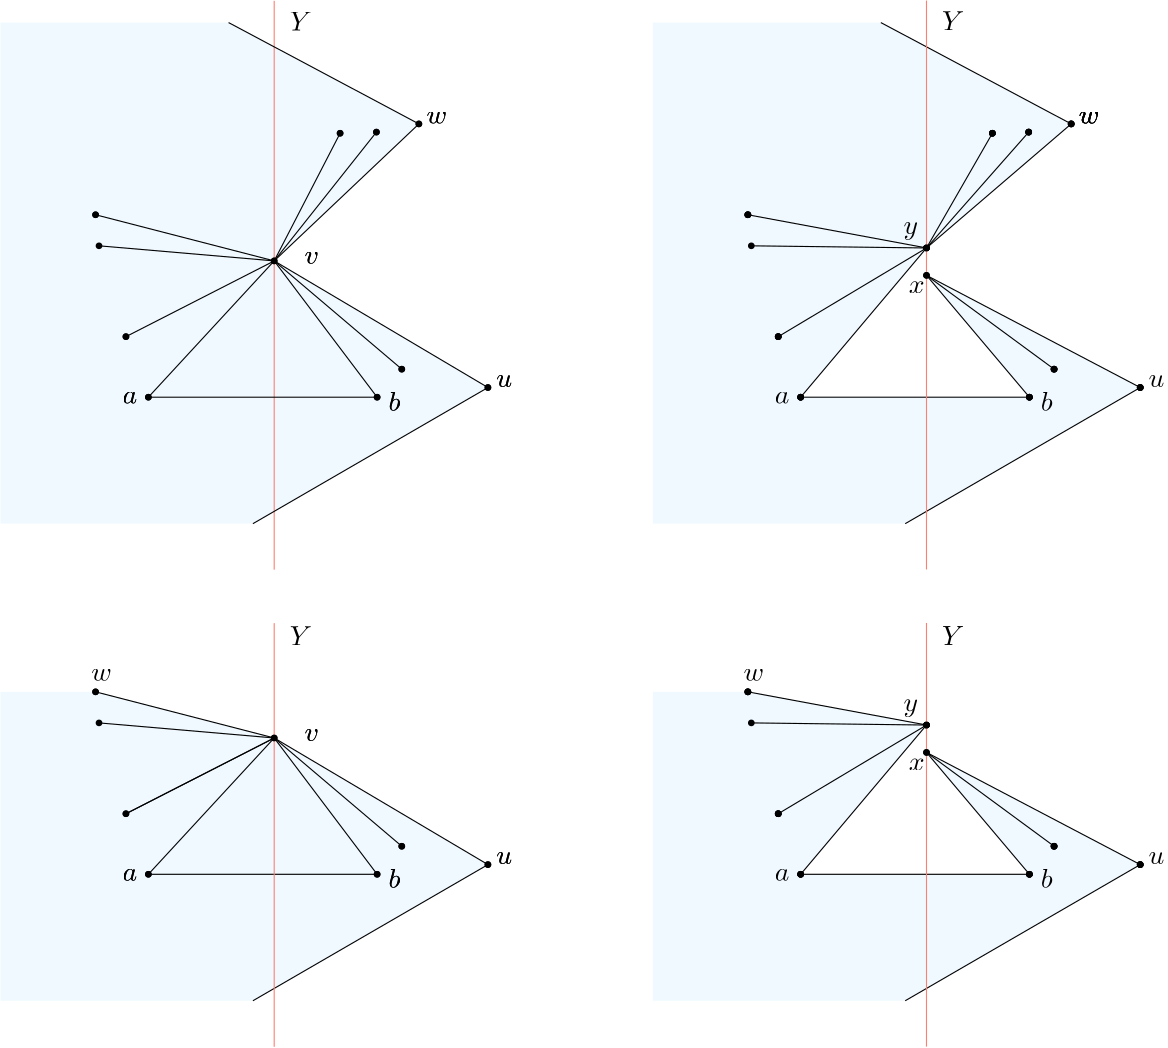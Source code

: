 <?xml version="1.0"?>
<!DOCTYPE ipe SYSTEM "ipe.dtd">
<ipe version="70206" creator="ipetoipe 7.2.7">
<info created="D:20180516062739" modified="D:20180913145234"/>
<ipestyle name="basic">
<symbol name="arrow/arc(spx)">
<path stroke="sym-stroke" fill="sym-stroke" pen="sym-pen">
0 0 m
-1 0.333 l
-1 -0.333 l
h
</path>
</symbol>
<symbol name="arrow/farc(spx)">
<path stroke="sym-stroke" fill="white" pen="sym-pen">
0 0 m
-1 0.333 l
-1 -0.333 l
h
</path>
</symbol>
<symbol name="arrow/ptarc(spx)">
<path stroke="sym-stroke" fill="sym-stroke" pen="sym-pen">
0 0 m
-1 0.333 l
-0.8 0 l
-1 -0.333 l
h
</path>
</symbol>
<symbol name="arrow/fptarc(spx)">
<path stroke="sym-stroke" fill="white" pen="sym-pen">
0 0 m
-1 0.333 l
-0.8 0 l
-1 -0.333 l
h
</path>
</symbol>
<symbol name="mark/circle(sx)" transformations="translations">
<path fill="sym-stroke">
0.6 0 0 0.6 0 0 e
0.4 0 0 0.4 0 0 e
</path>
</symbol>
<symbol name="mark/disk(sx)" transformations="translations">
<path fill="sym-stroke">
0.6 0 0 0.6 0 0 e
</path>
</symbol>
<symbol name="mark/fdisk(sfx)" transformations="translations">
<group>
<path fill="sym-fill">
0.5 0 0 0.5 0 0 e
</path>
<path fill="sym-stroke" fillrule="eofill">
0.6 0 0 0.6 0 0 e
0.4 0 0 0.4 0 0 e
</path>
</group>
</symbol>
<symbol name="mark/box(sx)" transformations="translations">
<path fill="sym-stroke" fillrule="eofill">
-0.6 -0.6 m
0.6 -0.6 l
0.6 0.6 l
-0.6 0.6 l
h
-0.4 -0.4 m
0.4 -0.4 l
0.4 0.4 l
-0.4 0.4 l
h
</path>
</symbol>
<symbol name="mark/square(sx)" transformations="translations">
<path fill="sym-stroke">
-0.6 -0.6 m
0.6 -0.6 l
0.6 0.6 l
-0.6 0.6 l
h
</path>
</symbol>
<symbol name="mark/fsquare(sfx)" transformations="translations">
<group>
<path fill="sym-fill">
-0.5 -0.5 m
0.5 -0.5 l
0.5 0.5 l
-0.5 0.5 l
h
</path>
<path fill="sym-stroke" fillrule="eofill">
-0.6 -0.6 m
0.6 -0.6 l
0.6 0.6 l
-0.6 0.6 l
h
-0.4 -0.4 m
0.4 -0.4 l
0.4 0.4 l
-0.4 0.4 l
h
</path>
</group>
</symbol>
<symbol name="mark/cross(sx)" transformations="translations">
<group>
<path fill="sym-stroke">
-0.43 -0.57 m
0.57 0.43 l
0.43 0.57 l
-0.57 -0.43 l
h
</path>
<path fill="sym-stroke">
-0.43 0.57 m
0.57 -0.43 l
0.43 -0.57 l
-0.57 0.43 l
h
</path>
</group>
</symbol>
<symbol name="arrow/fnormal(spx)">
<path stroke="sym-stroke" fill="white" pen="sym-pen">
0 0 m
-1 0.333 l
-1 -0.333 l
h
</path>
</symbol>
<symbol name="arrow/pointed(spx)">
<path stroke="sym-stroke" fill="sym-stroke" pen="sym-pen">
0 0 m
-1 0.333 l
-0.8 0 l
-1 -0.333 l
h
</path>
</symbol>
<symbol name="arrow/fpointed(spx)">
<path stroke="sym-stroke" fill="white" pen="sym-pen">
0 0 m
-1 0.333 l
-0.8 0 l
-1 -0.333 l
h
</path>
</symbol>
<symbol name="arrow/linear(spx)">
<path stroke="sym-stroke" pen="sym-pen">
-1 0.333 m
0 0 l
-1 -0.333 l
</path>
</symbol>
<symbol name="arrow/fdouble(spx)">
<path stroke="sym-stroke" fill="white" pen="sym-pen">
0 0 m
-1 0.333 l
-1 -0.333 l
h
-1 0 m
-2 0.333 l
-2 -0.333 l
h
</path>
</symbol>
<symbol name="arrow/double(spx)">
<path stroke="sym-stroke" fill="sym-stroke" pen="sym-pen">
0 0 m
-1 0.333 l
-1 -0.333 l
h
-1 0 m
-2 0.333 l
-2 -0.333 l
h
</path>
</symbol>
<pen name="heavier" value="0.8"/>
<pen name="fat" value="1.2"/>
<pen name="ultrafat" value="2"/>
<symbolsize name="large" value="5"/>
<symbolsize name="small" value="2"/>
<symbolsize name="tiny" value="1.1"/>
<arrowsize name="large" value="10"/>
<arrowsize name="small" value="5"/>
<arrowsize name="tiny" value="3"/>
<color name="red" value="1 0 0"/>
<color name="green" value="0 1 0"/>
<color name="blue" value="0 0 1"/>
<color name="yellow" value="1 1 0"/>
<color name="orange" value="1 0.647 0"/>
<color name="gold" value="1 0.843 0"/>
<color name="purple" value="0.627 0.125 0.941"/>
<color name="gray" value="0.745"/>
<color name="brown" value="0.647 0.165 0.165"/>
<color name="navy" value="0 0 0.502"/>
<color name="pink" value="1 0.753 0.796"/>
<color name="seagreen" value="0.18 0.545 0.341"/>
<color name="turquoise" value="0.251 0.878 0.816"/>
<color name="violet" value="0.933 0.51 0.933"/>
<color name="darkblue" value="0 0 0.545"/>
<color name="darkcyan" value="0 0.545 0.545"/>
<color name="darkgray" value="0.663"/>
<color name="darkgreen" value="0 0.392 0"/>
<color name="darkmagenta" value="0.545 0 0.545"/>
<color name="darkorange" value="1 0.549 0"/>
<color name="darkred" value="0.545 0 0"/>
<color name="lightblue" value="0.678 0.847 0.902"/>
<color name="lightcyan" value="0.878 1 1"/>
<color name="lightgray" value="0.827"/>
<color name="lightgreen" value="0.565 0.933 0.565"/>
<color name="lightyellow" value="1 1 0.878"/>
<dashstyle name="dashed" value="[4] 0"/>
<dashstyle name="dotted" value="[1 3] 0"/>
<dashstyle name="dash dotted" value="[4 2 1 2] 0"/>
<dashstyle name="dash dot dotted" value="[4 2 1 2 1 2] 0"/>
<textsize name="large" value="\large"/>
<textsize name="small" value="\small"/>
<textsize name="tiny" value="\tiny"/>
<textsize name="Large" value="\Large"/>
<textsize name="LARGE" value="\LARGE"/>
<textsize name="huge" value="\huge"/>
<textsize name="Huge" value="\Huge"/>
<textsize name="footnote" value="\footnotesize"/>
<textstyle name="center" begin="\begin{center}" end="\end{center}"/>
<textstyle name="itemize" begin="\begin{itemize}" end="\end{itemize}"/>
<textstyle name="item" begin="\begin{itemize}\item{}" end="\end{itemize}"/>
<gridsize name="4 pts" value="4"/>
<gridsize name="8 pts (~3 mm)" value="8"/>
<gridsize name="16 pts (~6 mm)" value="16"/>
<gridsize name="32 pts (~12 mm)" value="32"/>
<gridsize name="10 pts (~3.5 mm)" value="10"/>
<gridsize name="20 pts (~7 mm)" value="20"/>
<gridsize name="14 pts (~5 mm)" value="14"/>
<gridsize name="28 pts (~10 mm)" value="28"/>
<gridsize name="56 pts (~20 mm)" value="56"/>
<anglesize name="90 deg" value="90"/>
<anglesize name="60 deg" value="60"/>
<anglesize name="45 deg" value="45"/>
<anglesize name="30 deg" value="30"/>
<anglesize name="22.5 deg" value="22.5"/>
<opacity name="10%" value="0.1"/>
<opacity name="30%" value="0.3"/>
<opacity name="50%" value="0.5"/>
<opacity name="75%" value="0.75"/>
<tiling name="falling" angle="-60" step="4" width="1"/>
<tiling name="rising" angle="30" step="4" width="1"/>
</ipestyle>
<ipestyle name="brew">
<color name="aliceblue" value="0.941 0.973 1"/>
<color name="brew1" value="0.552 0.827 0.78"/>
<color name="brew2" value="1 1 0.701"/>
<color name="brew3" value="0.745 0.729 0.854"/>
<color name="brew4" value="0.984 0.501 0.447"/>
<color name="brew5" value="0.501 0.694 0.827"/>
<color name="brew6" value="0.992 0.705 0.384"/>
<color name="brew7" value="0.701 0.87 0.411"/>
<color name="brew8" value="0.988 0.803 0.898"/>
</ipestyle>
<page>
<layer name="alpha"/>
<view layers="alpha" active="alpha"/>
<path layer="alpha" matrix="1 0 0 1 0 30.0177" fill="aliceblue">
411.731 61.6854 m
496.336 110.697 l
419.396 151.083 l
456.446 107.213 l
374.095 107.213 l
419.396 160.939 l
355.091 172.889 l
320.885 172.889 l
320.885 61.6854 l
h
</path>
<path fill="aliceblue">
176.905 263.452 m
261.51 312.464 l
184.57 358.048 l
236.657 407.364 l
168.142 443.844 l
86.0594 443.844 l
86.0594 263.452 l
h
</path>
<path fill="aliceblue">
411.731 263.452 m
496.336 312.464 l
419.396 352.85 l
456.446 308.98 l
374.095 308.98 l
419.396 362.706 l
471.483 407.364 l
402.967 443.844 l
320.885 443.844 l
320.885 263.452 l
h
</path>
<path matrix="0.8 0 0 0.8 288.746 -97.7516" stroke="black">
259.488 512.769 m
153.731 451.505 l
</path>
<path matrix="0.8 0 0 0.8 288.746 -97.7516" stroke="black">
228.421 631.394 m
142.777 676.995 l
</path>
<use matrix="0.8 0 0 0.8 293.564 -88.4026" name="mark/disk(sx)" pos="222.397 619.707" size="small" stroke="black"/>
<use matrix="0.8 0 0 0.8 300.936 -95.2855" name="mark/disk(sx)" pos="194.073 624.63" size="small" stroke="black"/>
<use matrix="0.8 0 0 0.8 290.947 -85.6923" name="mark/disk(sx)" pos="206.874 493.341" size="small" stroke="black"/>
<use matrix="0.8 0 0 0.8 319.277 -106.236" name="mark/disk(sx)" pos="221.324 523.373" size="small" stroke="black"/>
<use matrix="0.8 0 0 0.8 310.269 -143.141" name="mark/disk(sx)" pos="79.7818 565.152" size="small" stroke="black"/>
<path matrix="1 0 0 1 234.826 0" stroke="black">
139.269 308.98 m
221.62 308.98 l
</path>
<use matrix="0.8 0 0 0.8 324.77 -89.4813" name="mark/disk(sx)" pos="118.282 565.234" size="small" stroke="black"/>
<text matrix="0.8 0 0 0.8 287.946 -100.152" transformations="translations" pos="264.224 516.018" stroke="black" type="label" valign="baseline" style="math">u</text>
<text matrix="0.8 0 0 0.8 287.146 -97.7516" transformations="translations" pos="233.882 631.58" stroke="black" type="label" valign="baseline" style="math">w</text>
<text matrix="0.8 0 0 0.8 209.806 -203.719" transformations="translations" pos="193.759 643.352" stroke="black" type="label" valign="top" style="math">a</text>
<text matrix="0.8 0 0 0.8 411.116 -147.985" transformations="translations" pos="67.0879 565.095" stroke="black" type="label" halign="right" valign="baseline" style="math">b</text>
<path stroke="black">
419.396 352.85 m
456.446 308.98 l
</path>
<use matrix="1 0 0 1 228.516 -12.2234" name="mark/disk(sx)" pos="214.603 416.228" size="small" stroke="black"/>
<use matrix="1 0 0 1 234.826 0" name="mark/disk(sx)" pos="230.501 319.073" size="small" stroke="black"/>
<use matrix="1 0 0 1 233.584 11.1789" name="mark/disk(sx)" pos="121.507 363.477" size="small" stroke="black"/>
<use matrix="1 0 0 1 234.826 0" name="mark/disk(sx)" pos="131.195 330.779" size="small" stroke="black"/>
<path stroke="black">
419.396 362.706 m
471.483 407.364 l
</path>
<path stroke="black">
419.396 352.85 m
496.336 312.464 l
</path>
<path stroke="black">
443.119 404.004 m
419.396 362.706 l
</path>
<use matrix="0.8 0 0 0.8 293.564 -88.4026" name="mark/disk(sx)" pos="222.397 619.707" size="small" stroke="black"/>
<use matrix="0.8 0 0 0.8 300.936 -95.2855" name="mark/disk(sx)" pos="194.073 624.63" size="small" stroke="black"/>
<path stroke="black">
456.195 404.419 m
419.396 362.706 l
</path>
<path stroke="black">
465.327 319.073 m
419.396 352.85 l
</path>
<use matrix="0.8 0 0 0.8 290.947 -85.6923" name="mark/disk(sx)" pos="206.874 493.341" size="small" stroke="black"/>
<use matrix="0.8 0 0 0.8 319.277 -106.236" name="mark/disk(sx)" pos="221.324 523.373" size="small" stroke="black"/>
<use matrix="0.8 0 0 0.8 310.269 -143.141" name="mark/disk(sx)" pos="79.7818 565.152" size="small" stroke="black"/>
<use matrix="0.8 0 0 0.8 324.77 -89.4813" name="mark/disk(sx)" pos="118.282 565.234" size="small" stroke="black"/>
<text matrix="0.8 0 0 0.8 287.146 -97.7516" transformations="translations" pos="233.882 631.58" stroke="black" type="label" valign="baseline" style="math">w</text>
<path stroke="black">
419.396 362.706 m
374.095 308.98 l
</path>
<use matrix="1 0 0 1 228.516 -12.2234" name="mark/disk(sx)" pos="214.603 416.228" size="small" stroke="black"/>
<use matrix="1 0 0 1 234.826 0" name="mark/disk(sx)" pos="230.501 319.073" size="small" stroke="black"/>
<path stroke="black">
419.396 362.706 m
366.021 330.779 l
</path>
<path stroke="black">
419.396 362.706 m
356.333 363.477 l
</path>
<use matrix="1 0 0 1 233.584 11.1789" name="mark/disk(sx)" pos="121.507 363.477" size="small" stroke="black"/>
<use matrix="1 0 0 1 234.826 0" name="mark/disk(sx)" pos="131.195 330.779" size="small" stroke="black"/>
<text matrix="1 0 0 1 60.2092 -211.142" transformations="translations" pos="358.483 561.802" stroke="black" type="label" halign="right" valign="top" style="math">x</text>
<path matrix="0.8 0 0 0.8 30.9101 -97.7516" stroke="brew4">
192.075 430.797 m
192.075 686.792 l
</path>
<text matrix="0.8 0 0 0.8 25.3101 -97.7516" transformations="translations" pos="206.029 673.375" stroke="black" type="label" valign="baseline" style="math">Y</text>
<path stroke="black">
184.57 358.048 m
236.657 407.364 l
</path>
<path stroke="black">
184.57 358.048 m
261.51 312.464 l
</path>
<path matrix="0.8 0 0 0.8 53.9199 -97.7516" stroke="black">
259.488 512.769 m
153.731 451.505 l
</path>
<path matrix="0.8 0 0 0.8 53.9199 -97.7516" stroke="black">
228.421 631.394 m
142.777 676.995 l
</path>
<path stroke="black">
208.293 404.004 m
184.57 358.048 l
</path>
<use matrix="0.8 0 0 0.8 58.7384 -88.4026" name="mark/disk(sx)" pos="222.397 619.707" size="small" stroke="black"/>
<use matrix="0.8 0 0 0.8 66.1104 -95.2855" name="mark/disk(sx)" pos="194.073 624.63" size="small" stroke="black"/>
<path stroke="black">
221.369 404.419 m
184.57 358.048 l
</path>
<path stroke="black">
230.501 319.073 m
184.57 358.048 l
</path>
<use matrix="0.8 0 0 0.8 56.1207 -85.6923" name="mark/disk(sx)" pos="206.874 493.341" size="small" stroke="black"/>
<use matrix="0.8 0 0 0.8 84.4513 -106.236" name="mark/disk(sx)" pos="221.324 523.373" size="small" stroke="black"/>
<use matrix="0.8 0 0 0.8 75.4434 -143.141" name="mark/disk(sx)" pos="79.7818 565.152" size="small" stroke="black"/>
<path stroke="black">
139.269 308.98 m
221.62 308.98 l
</path>
<use matrix="0.8 0 0 0.8 89.9445 -94.1391" name="mark/disk(sx)" pos="118.282 565.234" size="small" stroke="black"/>
<text matrix="0.8 0 0 0.8 108.006 -99.7332" transformations="translations" pos="115.874 570.916" stroke="black" type="label" halign="right" valign="baseline" style="math">v</text>
<text matrix="0.8 0 0 0.8 53.1199 -100.152" transformations="translations" pos="264.224 516.018" stroke="black" type="label" valign="baseline" style="math">u</text>
<text matrix="0.8 0 0 0.8 52.3199 -97.7516" transformations="translations" pos="233.882 631.58" stroke="black" type="label" valign="baseline" style="math">w</text>
<text matrix="0.8 0 0 0.8 -25.0203 -203.719" transformations="translations" pos="193.759 643.352" stroke="black" type="label" valign="top" style="math">a</text>
<text matrix="0.8 0 0 0.8 176.29 -147.985" transformations="translations" pos="67.0879 565.095" stroke="black" type="label" halign="right" valign="baseline" style="math">b</text>
<path matrix="0.8 0 0 0.8 265.736 -97.6606" stroke="brew4">
192.075 430.797 m
192.075 686.792 l
</path>
<text matrix="0.8 0 0 0.8 260.136 -97.6606" transformations="translations" pos="206.029 673.375" stroke="black" type="label" valign="baseline" style="math">Y</text>
<path stroke="black">
184.57 358.048 m
221.62 308.98 l
</path>
<path stroke="black">
184.57 358.048 m
139.269 308.98 l
</path>
<use matrix="1 0 0 1 -6.30985 -12.2234" name="mark/disk(sx)" pos="214.603 416.228" size="small" stroke="black"/>
<use name="mark/disk(sx)" pos="230.501 319.073" size="small" stroke="black"/>
<path stroke="black">
184.57 358.048 m
131.195 330.779 l
</path>
<path stroke="black">
184.57 358.048 m
121.507 363.477 l
</path>
<use matrix="1 0 0 1 -1.2421 11.1789" name="mark/disk(sx)" pos="121.507 363.477" size="small" stroke="black"/>
<use name="mark/disk(sx)" pos="131.195 330.779" size="small" stroke="black"/>
<use name="mark/disk(sx)" pos="419.396 352.85" size="small" stroke="black"/>
<use matrix="0.8 0 0 0.8 293.564 -88.4026" name="mark/disk(sx)" pos="222.397 619.707" size="small" stroke="black"/>
<use matrix="0.8 0 0 0.8 300.936 -95.2855" name="mark/disk(sx)" pos="194.073 624.63" size="small" stroke="black"/>
<use matrix="0.8 0 0 0.8 290.947 -85.6923" name="mark/disk(sx)" pos="206.874 493.341" size="small" stroke="black"/>
<use matrix="0.8 0 0 0.8 319.277 -106.236" name="mark/disk(sx)" pos="221.324 523.373" size="small" stroke="black"/>
<use matrix="0.8 0 0 0.8 310.269 -143.141" name="mark/disk(sx)" pos="79.7818 565.152" size="small" stroke="black"/>
<use matrix="0.8 0 0 0.8 324.77 -89.4813" name="mark/disk(sx)" pos="118.282 565.234" size="small" stroke="black"/>
<text matrix="0.8 0 0 0.8 287.146 -97.7516" transformations="translations" pos="233.882 631.58" stroke="black" type="label" valign="baseline" style="math">w</text>
<use matrix="1 0 0 1 228.516 -12.2234" name="mark/disk(sx)" pos="214.603 416.228" size="small" stroke="black"/>
<use matrix="1 0 0 1 234.826 0" name="mark/disk(sx)" pos="230.501 319.073" size="small" stroke="black"/>
<use matrix="1 0 0 1 233.584 11.1789" name="mark/disk(sx)" pos="121.507 363.477" size="small" stroke="black"/>
<use matrix="1 0 0 1 234.826 0" name="mark/disk(sx)" pos="131.195 330.779" size="small" stroke="black"/>
<use matrix="0.8 0 0 0.8 293.564 -88.4026" name="mark/disk(sx)" pos="222.397 619.707" size="small" stroke="black"/>
<use matrix="0.8 0 0 0.8 300.936 -95.2855" name="mark/disk(sx)" pos="194.073 624.63" size="small" stroke="black"/>
<use matrix="0.8 0 0 0.8 290.947 -85.6923" name="mark/disk(sx)" pos="206.874 493.341" size="small" stroke="black"/>
<use matrix="0.8 0 0 0.8 319.277 -106.236" name="mark/disk(sx)" pos="221.324 523.373" size="small" stroke="black"/>
<use matrix="0.8 0 0 0.8 310.269 -143.141" name="mark/disk(sx)" pos="79.7818 565.152" size="small" stroke="black"/>
<use matrix="0.8 0 0 0.8 324.77 -89.4813" name="mark/disk(sx)" pos="118.282 565.234" size="small" stroke="black"/>
<text matrix="0.8 0 0 0.8 287.146 -97.7516" transformations="translations" pos="233.882 631.58" stroke="black" type="label" valign="baseline" style="math">w</text>
<use matrix="1 0 0 1 228.516 -12.2234" name="mark/disk(sx)" pos="214.603 416.228" size="small" stroke="black"/>
<use matrix="1 0 0 1 234.826 0" name="mark/disk(sx)" pos="230.501 319.073" size="small" stroke="black"/>
<path stroke="black">
419.396 362.706 m
355.091 374.656 l
</path>
<use matrix="1 0 0 1 233.584 11.1789" name="mark/disk(sx)" pos="121.507 363.477" size="small" stroke="black"/>
<use matrix="1 0 0 1 234.826 0" name="mark/disk(sx)" pos="131.195 330.779" size="small" stroke="black"/>
<text matrix="0.8 0 0 0.8 323.641 -89.0269" transformations="translations" pos="115.874 570.916" stroke="black" type="label" halign="right" valign="baseline" style="math">y</text>
<use matrix="0.8 0 0 0.8 58.7384 -88.4026" name="mark/disk(sx)" pos="222.397 619.707" size="small" stroke="black"/>
<use matrix="0.8 0 0 0.8 66.1104 -95.2855" name="mark/disk(sx)" pos="194.073 624.63" size="small" stroke="black"/>
<use matrix="0.8 0 0 0.8 56.1207 -85.6923" name="mark/disk(sx)" pos="206.874 493.341" size="small" stroke="black"/>
<use matrix="0.8 0 0 0.8 84.4513 -106.236" name="mark/disk(sx)" pos="221.324 523.373" size="small" stroke="black"/>
<use matrix="0.8 0 0 0.8 75.4434 -143.141" name="mark/disk(sx)" pos="79.7818 565.152" size="small" stroke="black"/>
<use matrix="0.8 0 0 0.8 89.9445 -94.1391" name="mark/disk(sx)" pos="118.282 565.234" size="small" stroke="black"/>
<text matrix="0.8 0 0 0.8 108.006 -99.7332" transformations="translations" pos="115.874 570.916" stroke="black" type="label" halign="right" valign="baseline" style="math">v</text>
<text matrix="0.8 0 0 0.8 53.1199 -100.152" transformations="translations" pos="264.224 516.018" stroke="black" type="label" valign="baseline" style="math">u</text>
<text matrix="0.8 0 0 0.8 52.3199 -97.7516" transformations="translations" pos="233.882 631.58" stroke="black" type="label" valign="baseline" style="math">w</text>
<text matrix="0.8 0 0 0.8 -25.0203 -203.719" transformations="translations" pos="193.759 643.352" stroke="black" type="label" valign="top" style="math">a</text>
<text matrix="0.8 0 0 0.8 176.29 -147.985" transformations="translations" pos="67.0879 565.095" stroke="black" type="label" halign="right" valign="baseline" style="math">b</text>
<use matrix="1 0 0 1 -6.30985 -12.2234" name="mark/disk(sx)" pos="214.603 416.228" size="small" stroke="black"/>
<use name="mark/disk(sx)" pos="230.501 319.073" size="small" stroke="black"/>
<path stroke="black">
184.57 358.048 m
120.265 374.656 l
</path>
<use matrix="1 0 0 1 -1.2421 11.1789" name="mark/disk(sx)" pos="121.507 363.477" size="small" stroke="black"/>
<use name="mark/disk(sx)" pos="131.195 330.779" size="small" stroke="black"/>
<use name="mark/disk(sx)" pos="419.396 352.85" size="small" stroke="black"/>
<path matrix="0.8 0 0 0.8 288.746 -269.501" stroke="black">
259.488 512.769 m
153.731 451.505 l
</path>
<use matrix="0.8 0 0 0.8 290.947 -257.442" name="mark/disk(sx)" pos="206.874 493.341" size="small" stroke="black"/>
<use matrix="0.8 0 0 0.8 319.277 -277.985" name="mark/disk(sx)" pos="221.324 523.373" size="small" stroke="black"/>
<use matrix="0.8 0 0 0.8 310.269 -314.89" name="mark/disk(sx)" pos="79.7818 565.152" size="small" stroke="black"/>
<path matrix="1 0 0 1 234.826 -171.749" stroke="black">
139.269 308.98 m
221.62 308.98 l
</path>
<use matrix="0.8 0 0 0.8 324.77 -261.231" name="mark/disk(sx)" pos="118.282 565.234" size="small" stroke="black"/>
<text matrix="0.8 0 0 0.8 287.946 -271.901" transformations="translations" pos="264.224 516.018" stroke="black" type="label" valign="baseline" style="math">u</text>
<text matrix="0.8 0 0 0.8 209.806 -375.468" transformations="translations" pos="193.759 643.352" stroke="black" type="label" valign="top" style="math">a</text>
<text matrix="0.8 0 0 0.8 411.116 -319.735" transformations="translations" pos="67.0879 565.095" stroke="black" type="label" halign="right" valign="baseline" style="math">b</text>
<path matrix="1 0 0 1 0 -171.749" stroke="black">
419.396 352.85 m
456.446 308.98 l
</path>
<use matrix="1 0 0 1 234.826 -171.749" name="mark/disk(sx)" pos="230.501 319.073" size="small" stroke="black"/>
<use matrix="1 0 0 1 233.584 -160.57" name="mark/disk(sx)" pos="121.507 363.477" size="small" stroke="black"/>
<use matrix="1 0 0 1 234.826 -171.749" name="mark/disk(sx)" pos="131.195 330.779" size="small" stroke="black"/>
<path matrix="1 0 0 1 0 -171.749" stroke="black">
419.396 352.85 m
496.336 312.464 l
</path>
<path matrix="1 0 0 1 0 -171.749" stroke="black">
465.327 319.073 m
419.396 352.85 l
</path>
<use matrix="0.8 0 0 0.8 290.947 -257.442" name="mark/disk(sx)" pos="206.874 493.341" size="small" stroke="black"/>
<use matrix="0.8 0 0 0.8 319.277 -277.985" name="mark/disk(sx)" pos="221.324 523.373" size="small" stroke="black"/>
<use matrix="0.8 0 0 0.8 310.269 -314.89" name="mark/disk(sx)" pos="79.7818 565.152" size="small" stroke="black"/>
<use matrix="0.8 0 0 0.8 324.77 -261.231" name="mark/disk(sx)" pos="118.282 565.234" size="small" stroke="black"/>
<path matrix="1 0 0 1 0 -171.749" stroke="black">
419.396 362.706 m
374.095 308.98 l
</path>
<use matrix="1 0 0 1 234.826 -171.749" name="mark/disk(sx)" pos="230.501 319.073" size="small" stroke="black"/>
<path matrix="1 0 0 1 0 -171.749" stroke="black">
419.396 362.706 m
366.021 330.779 l
</path>
<path matrix="1 0 0 1 0 -171.749" stroke="black">
419.396 362.706 m
356.333 363.477 l
</path>
<use matrix="1 0 0 1 233.584 -160.57" name="mark/disk(sx)" pos="121.507 363.477" size="small" stroke="black"/>
<use matrix="1 0 0 1 234.826 -171.749" name="mark/disk(sx)" pos="131.195 330.779" size="small" stroke="black"/>
<text matrix="1 0 0 1 60.2092 -382.891" transformations="translations" pos="358.483 561.802" stroke="black" type="label" halign="right" valign="top" style="math">x</text>
<path matrix="1 0 0 1 0 30.0177" fill="aliceblue">
176.905 61.6854 m
261.51 110.697 l
184.57 156.281 l
120.265 172.889 l
86.0594 172.889 l
86.0594 61.6854 l
h
</path>
<path matrix="1 0 0 1 0 -171.749" stroke="black">
184.57 358.048 m
261.51 312.464 l
</path>
<path matrix="0.8 0 0 0.8 53.9199 -269.501" stroke="black">
259.488 512.769 m
153.731 451.505 l
</path>
<path matrix="1 0 0 1 0 -171.749" stroke="black">
230.501 319.073 m
184.57 358.048 l
</path>
<use matrix="0.8 0 0 0.8 56.1207 -257.442" name="mark/disk(sx)" pos="206.874 493.341" size="small" stroke="black"/>
<use matrix="0.8 0 0 0.8 84.4513 -277.985" name="mark/disk(sx)" pos="221.324 523.373" size="small" stroke="black"/>
<use matrix="0.8 0 0 0.8 75.4434 -314.89" name="mark/disk(sx)" pos="79.7818 565.152" size="small" stroke="black"/>
<path matrix="1 0 0 1 0 -171.749" stroke="black">
139.269 308.98 m
221.62 308.98 l
</path>
<use matrix="0.8 0 0 0.8 89.9445 -265.888" name="mark/disk(sx)" pos="118.282 565.234" size="small" stroke="black"/>
<text matrix="0.8 0 0 0.8 108.006 -271.482" transformations="translations" pos="115.874 570.916" stroke="black" type="label" halign="right" valign="baseline" style="math">v</text>
<text matrix="0.8 0 0 0.8 53.1199 -271.901" transformations="translations" pos="264.224 516.018" stroke="black" type="label" valign="baseline" style="math">u</text>
<text matrix="0.8 0 0 0.8 -25.0203 -375.468" transformations="translations" pos="193.759 643.352" stroke="black" type="label" valign="top" style="math">a</text>
<text matrix="0.8 0 0 0.8 176.29 -319.735" transformations="translations" pos="67.0879 565.095" stroke="black" type="label" halign="right" valign="baseline" style="math">b</text>
<path matrix="0.8 0 0 0.59579 265.736 -181.46" stroke="brew4">
192.075 430.797 m
192.075 686.792 l
</path>
<path matrix="1 0 0 1 0 -171.749" stroke="black">
184.57 358.048 m
221.62 308.98 l
</path>
<path matrix="1 0 0 1 0 -171.749" stroke="black">
184.57 358.048 m
139.269 308.98 l
</path>
<use matrix="1 0 0 1 0 -171.749" name="mark/disk(sx)" pos="230.501 319.073" size="small" stroke="black"/>
<path matrix="1 0 0 1 0 -171.749" stroke="black">
184.57 358.048 m
131.195 330.779 l
</path>
<path matrix="1 0 0 1 0 -171.749" stroke="black">
184.57 358.048 m
121.507 363.477 l
</path>
<use matrix="1 0 0 1 -1.2421 -160.57" name="mark/disk(sx)" pos="121.507 363.477" size="small" stroke="black"/>
<use matrix="1 0 0 1 0 -171.749" name="mark/disk(sx)" pos="131.195 330.779" size="small" stroke="black"/>
<use matrix="1 0 0 1 0 -171.749" name="mark/disk(sx)" pos="419.396 352.85" size="small" stroke="black"/>
<use matrix="0.8 0 0 0.8 290.947 -257.442" name="mark/disk(sx)" pos="206.874 493.341" size="small" stroke="black"/>
<use matrix="0.8 0 0 0.8 319.277 -277.985" name="mark/disk(sx)" pos="221.324 523.373" size="small" stroke="black"/>
<use matrix="0.8 0 0 0.8 310.269 -314.89" name="mark/disk(sx)" pos="79.7818 565.152" size="small" stroke="black"/>
<use matrix="0.8 0 0 0.8 324.77 -261.231" name="mark/disk(sx)" pos="118.282 565.234" size="small" stroke="black"/>
<use matrix="1 0 0 1 234.826 -171.749" name="mark/disk(sx)" pos="230.501 319.073" size="small" stroke="black"/>
<use matrix="1 0 0 1 233.584 -160.57" name="mark/disk(sx)" pos="121.507 363.477" size="small" stroke="black"/>
<use matrix="1 0 0 1 234.826 -171.749" name="mark/disk(sx)" pos="131.195 330.779" size="small" stroke="black"/>
<use matrix="0.8 0 0 0.8 290.947 -257.442" name="mark/disk(sx)" pos="206.874 493.341" size="small" stroke="black"/>
<use matrix="0.8 0 0 0.8 319.277 -277.985" name="mark/disk(sx)" pos="221.324 523.373" size="small" stroke="black"/>
<use matrix="0.8 0 0 0.8 310.269 -314.89" name="mark/disk(sx)" pos="79.7818 565.152" size="small" stroke="black"/>
<use matrix="0.8 0 0 0.8 324.77 -261.231" name="mark/disk(sx)" pos="118.282 565.234" size="small" stroke="black"/>
<text matrix="0.8 0 0 0.8 166.445 -298.364" transformations="translations" pos="233.882 631.58" stroke="black" type="label" valign="baseline" style="math">w</text>
<use matrix="1 0 0 1 234.826 -171.749" name="mark/disk(sx)" pos="230.501 319.073" size="small" stroke="black"/>
<path matrix="1 0 0 1 0 -171.749" stroke="black">
419.396 362.706 m
355.091 374.656 l
</path>
<use matrix="1 0 0 1 233.584 -160.57" name="mark/disk(sx)" pos="121.507 363.477" size="small" stroke="black"/>
<use matrix="1 0 0 1 234.826 -171.749" name="mark/disk(sx)" pos="131.195 330.779" size="small" stroke="black"/>
<text matrix="0.8 0 0 0.8 323.641 -260.776" transformations="translations" pos="115.874 570.916" stroke="black" type="label" halign="right" valign="baseline" style="math">y</text>
<path matrix="0.8 0 0 0.59579 30.9101 -181.528" stroke="brew4">
192.075 430.797 m
192.075 686.792 l
</path>
<text matrix="0.8 0 0 0.59579 25.3101 -181.528" transformations="translations" pos="206.029 673.375" stroke="black" type="label" valign="baseline" style="math">Y</text>
<use matrix="0.8 0 0 0.8 56.1207 -257.442" name="mark/disk(sx)" pos="206.874 493.341" size="small" stroke="black"/>
<use matrix="0.8 0 0 0.8 84.4513 -277.985" name="mark/disk(sx)" pos="221.324 523.373" size="small" stroke="black"/>
<use matrix="0.8 0 0 0.8 75.4434 -314.89" name="mark/disk(sx)" pos="79.7818 565.152" size="small" stroke="black"/>
<use matrix="0.8 0 0 0.8 89.9445 -265.888" name="mark/disk(sx)" pos="118.282 565.234" size="small" stroke="black"/>
<text matrix="0.8 0 0 0.8 108.006 -271.482" transformations="translations" pos="115.874 570.916" stroke="black" type="label" halign="right" valign="baseline" style="math">v</text>
<text matrix="0.8 0 0 0.8 53.1199 -271.901" transformations="translations" pos="264.224 516.018" stroke="black" type="label" valign="baseline" style="math">u</text>
<text matrix="0.8 0 0 0.8 -68.3808 -298.364" transformations="translations" pos="233.882 631.58" stroke="black" type="label" valign="baseline" style="math">w</text>
<text matrix="0.8 0 0 0.8 -25.0203 -375.468" transformations="translations" pos="193.759 643.352" stroke="black" type="label" valign="top" style="math">a</text>
<text matrix="0.8 0 0 0.8 176.29 -319.735" transformations="translations" pos="67.0879 565.095" stroke="black" type="label" halign="right" valign="baseline" style="math">b</text>
<text matrix="0.8 0 0 0.59579 260.136 -181.46" transformations="translations" pos="206.029 673.375" stroke="black" type="label" valign="baseline" style="math">Y</text>
<use matrix="1 0 0 1 0 -171.749" name="mark/disk(sx)" pos="230.501 319.073" size="small" stroke="black"/>
<path matrix="1 0 0 1 0 -171.749" stroke="black">
184.57 358.048 m
131.195 330.779 l
</path>
<path matrix="1 0 0 1 0 -171.749" stroke="black">
184.57 358.048 m
120.265 374.656 l
</path>
<use matrix="1 0 0 1 -1.2421 -160.57" name="mark/disk(sx)" pos="121.507 363.477" size="small" stroke="black"/>
<use matrix="1 0 0 1 0 -171.749" name="mark/disk(sx)" pos="131.195 330.779" size="small" stroke="black"/>
<use matrix="1 0 0 1 0 -171.749" name="mark/disk(sx)" pos="419.396 352.85" size="small" stroke="black"/>
<use name="mark/disk(sx)" pos="356.333 363.477" size="small" stroke="black"/>
<use name="mark/disk(sx)" pos="121.507 363.477" size="small" stroke="black"/>
<use matrix="1 0 0 1 0 30.0177" name="mark/disk(sx)" pos="121.507 161.71" size="small" stroke="black"/>
<use matrix="1 0 0 1 0 30.0177" name="mark/disk(sx)" pos="356.333 161.71" size="small" stroke="black"/>
</page>
</ipe>
